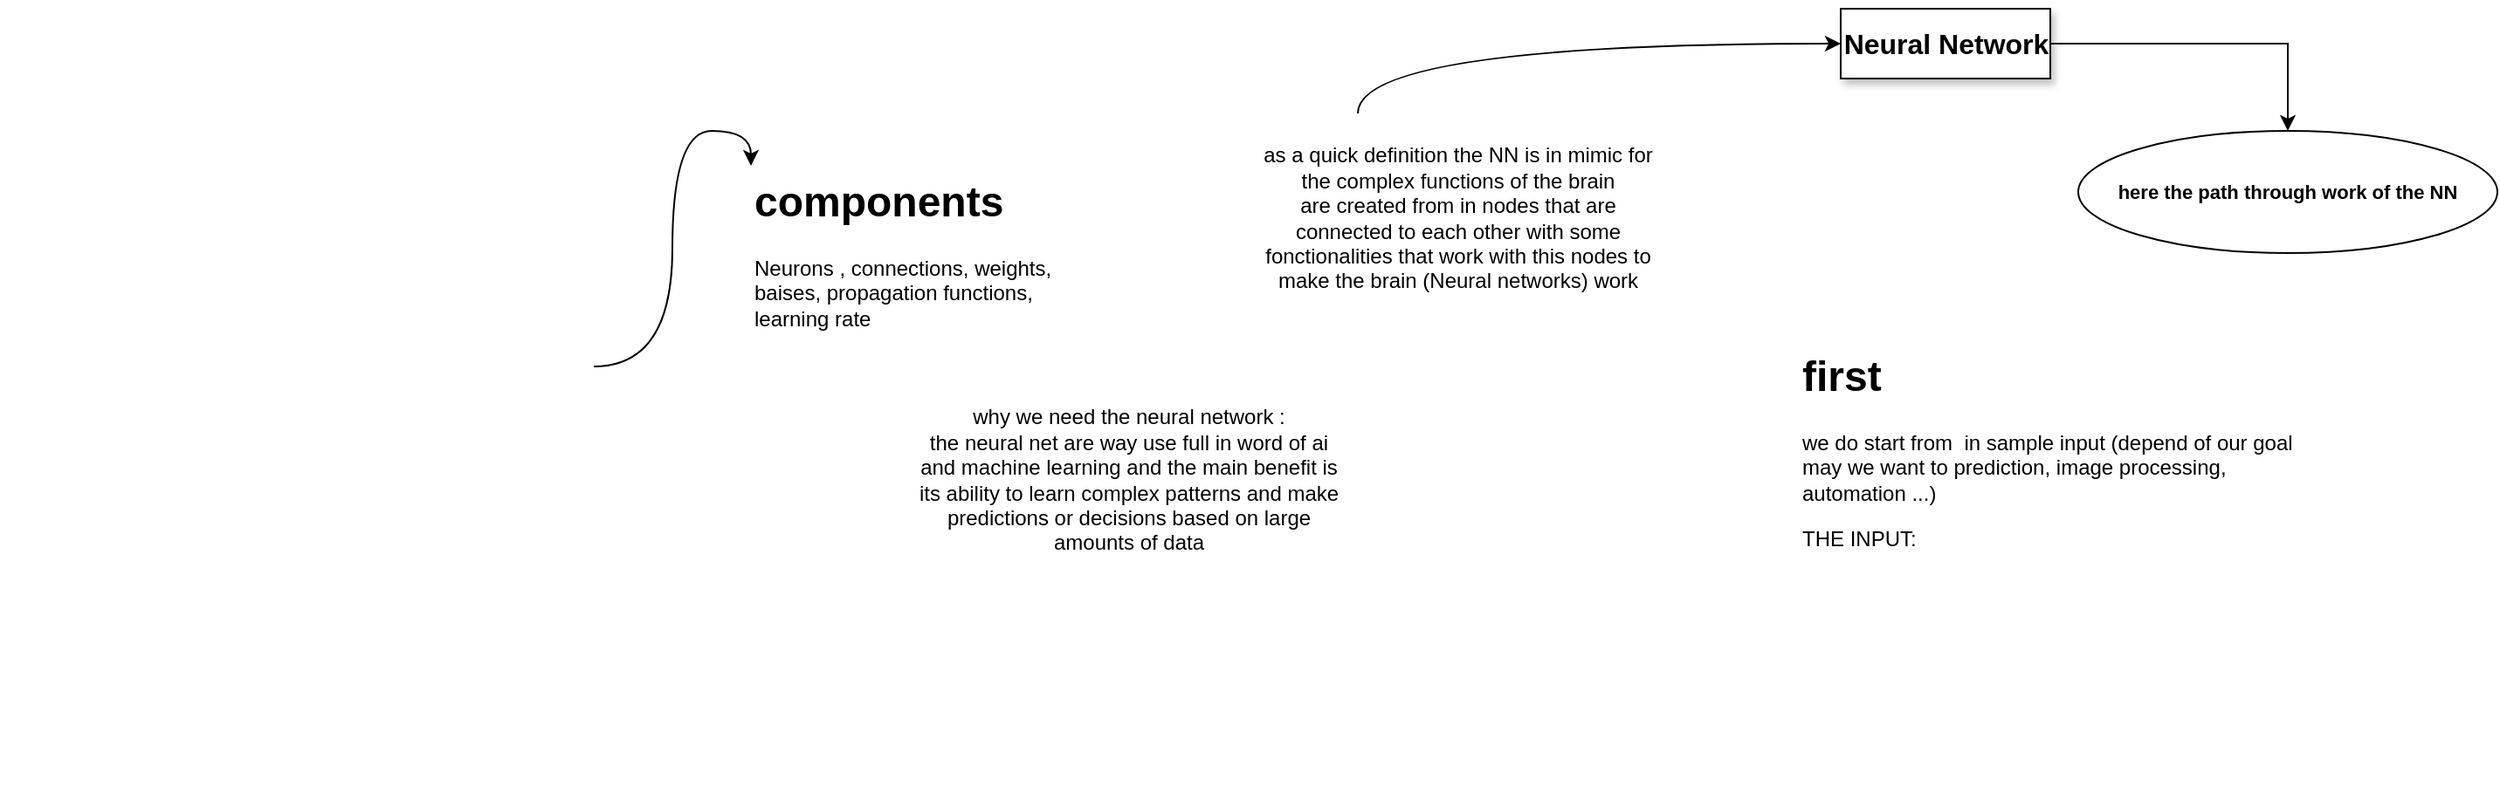 <mxfile version="26.0.2">
  <diagram name="Page-1" id="YLKZO_a49J6h5-vwQdo8">
    <mxGraphModel dx="2369" dy="1086" grid="1" gridSize="10" guides="1" tooltips="1" connect="1" arrows="1" fold="1" page="1" pageScale="1" pageWidth="827" pageHeight="1169" math="0" shadow="0">
      <root>
        <mxCell id="0" />
        <mxCell id="1" parent="0" />
        <mxCell id="E1jarSOWdX0W9amP6Y0d-16" style="edgeStyle=orthogonalEdgeStyle;rounded=0;orthogonalLoop=1;jettySize=auto;html=1;exitX=1;exitY=0.5;exitDx=0;exitDy=0;" edge="1" parent="1" source="E1jarSOWdX0W9amP6Y0d-1" target="E1jarSOWdX0W9amP6Y0d-15">
          <mxGeometry relative="1" as="geometry" />
        </mxCell>
        <mxCell id="E1jarSOWdX0W9amP6Y0d-1" value="&lt;font style=&quot;font-size: 16px;&quot;&gt;Neural Network&lt;/font&gt;" style="text;align=center;fontStyle=1;verticalAlign=middle;spacingLeft=3;spacingRight=3;strokeColor=light-dark(#000000,transparent);rotatable=0;points=[[0,0.5],[1,0.5]];portConstraint=eastwest;html=1;fillColor=light-dark(#FFFFFF,transparent);shadow=1;" vertex="1" parent="1">
          <mxGeometry x="354" y="10" width="120" height="40" as="geometry" />
        </mxCell>
        <mxCell id="E1jarSOWdX0W9amP6Y0d-5" style="edgeStyle=orthogonalEdgeStyle;rounded=0;orthogonalLoop=1;jettySize=auto;html=1;exitX=0.25;exitY=0;exitDx=0;exitDy=0;entryX=0;entryY=0.5;entryDx=0;entryDy=0;curved=1;" edge="1" parent="1" source="E1jarSOWdX0W9amP6Y0d-3" target="E1jarSOWdX0W9amP6Y0d-1">
          <mxGeometry relative="1" as="geometry" />
        </mxCell>
        <mxCell id="E1jarSOWdX0W9amP6Y0d-3" value="as a quick definition the NN is in mimic for the complex functions of the brain&lt;div&gt;are created from in nodes that are connected to each other with some fonctionalities that work with this nodes to make the brain (Neural networks) work&lt;/div&gt;" style="text;html=1;align=center;verticalAlign=middle;whiteSpace=wrap;rounded=0;" vertex="1" parent="1">
          <mxGeometry x="20" y="70" width="230" height="120" as="geometry" />
        </mxCell>
        <mxCell id="E1jarSOWdX0W9amP6Y0d-4" value="&lt;h1 style=&quot;margin-top: 0px;&quot;&gt;components&lt;/h1&gt;&lt;p&gt;Neurons , connections, weights, baises, propagation functions, learning rate&lt;/p&gt;" style="text;html=1;whiteSpace=wrap;overflow=hidden;rounded=0;" vertex="1" parent="1">
          <mxGeometry x="-270" y="100" width="180" height="120" as="geometry" />
        </mxCell>
        <mxCell id="E1jarSOWdX0W9amP6Y0d-7" style="edgeStyle=orthogonalEdgeStyle;rounded=0;orthogonalLoop=1;jettySize=auto;html=1;exitX=1;exitY=0.5;exitDx=0;exitDy=0;entryX=0;entryY=0;entryDx=0;entryDy=0;curved=1;" edge="1" parent="1" source="E1jarSOWdX0W9amP6Y0d-6" target="E1jarSOWdX0W9amP6Y0d-4">
          <mxGeometry relative="1" as="geometry" />
        </mxCell>
        <mxCell id="E1jarSOWdX0W9amP6Y0d-6" value="" style="shape=image;verticalLabelPosition=bottom;labelBackgroundColor=default;verticalAlign=top;aspect=fixed;imageAspect=0;image=https://media.geeksforgeeks.org/wp-content/uploads/20241106171024318092/Artificial-Neural-Networks.webp;" vertex="1" parent="1">
          <mxGeometry x="-700" y="130" width="340" height="170" as="geometry" />
        </mxCell>
        <mxCell id="E1jarSOWdX0W9amP6Y0d-10" value="why we need the neural network :&lt;div&gt;the neural net are way use full in word of ai and machine learning&amp;nbsp;&lt;span style=&quot;background-color: transparent; color: light-dark(rgb(0, 0, 0), rgb(255, 255, 255));&quot;&gt;and the main benefit is its ability to learn complex patterns and make predictions or decisions based on large amounts of data&lt;/span&gt;&lt;/div&gt;" style="text;html=1;align=center;verticalAlign=middle;whiteSpace=wrap;rounded=0;" vertex="1" parent="1">
          <mxGeometry x="-180" y="210" width="253" height="140" as="geometry" />
        </mxCell>
        <mxCell id="E1jarSOWdX0W9amP6Y0d-15" value="&lt;span style=&quot;font-size: 11px; font-weight: 700; text-wrap: nowrap;&quot;&gt;here the path through work of the NN&lt;/span&gt;" style="ellipse;whiteSpace=wrap;html=1;" vertex="1" parent="1">
          <mxGeometry x="490" y="80" width="240" height="70" as="geometry" />
        </mxCell>
        <mxCell id="E1jarSOWdX0W9amP6Y0d-21" value="&lt;h1 style=&quot;margin-top: 0px;&quot;&gt;first&lt;/h1&gt;&lt;p&gt;we do start from&amp;nbsp; in sample input (depend of our goal may we want to prediction, image processing, automation ...)&lt;/p&gt;&lt;p&gt;THE INPUT:&lt;/p&gt;&lt;p&gt;&lt;br&gt;&lt;/p&gt;" style="text;html=1;whiteSpace=wrap;overflow=hidden;rounded=0;" vertex="1" parent="1">
          <mxGeometry x="330" y="200" width="300" height="260" as="geometry" />
        </mxCell>
      </root>
    </mxGraphModel>
  </diagram>
</mxfile>
